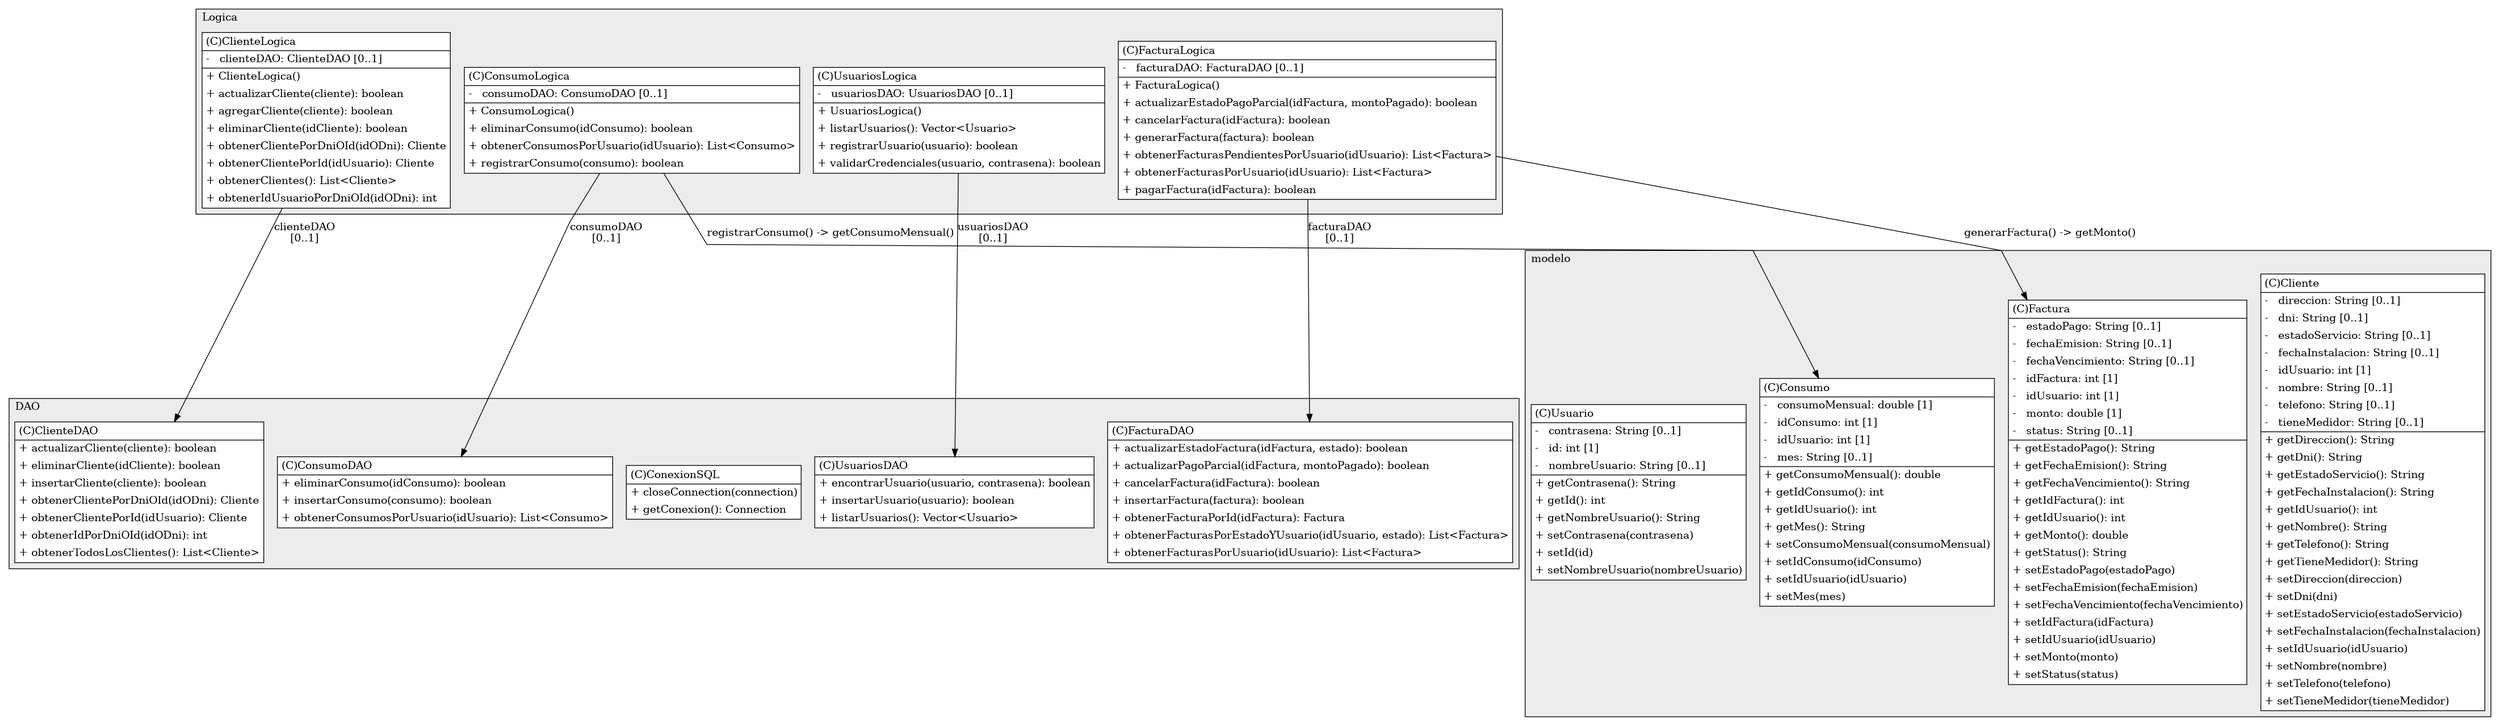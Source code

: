 @startuml
digraph g {
    rankdir="TB"
    splines=polyline
    

'nodes 
subgraph cluster_1068799386 { 
   	label=modelo
	labeljust=l
	fillcolor="#ececec"
	style=filled
   
   Cliente1068799386[
	label=<<TABLE BORDER="1" CELLBORDER="0" CELLPADDING="4" CELLSPACING="0">
<TR><TD ALIGN="LEFT" >(C)Cliente</TD></TR>
<HR/>
<TR><TD ALIGN="LEFT" >-   direccion: String [0..1]</TD></TR>
<TR><TD ALIGN="LEFT" >-   dni: String [0..1]</TD></TR>
<TR><TD ALIGN="LEFT" >-   estadoServicio: String [0..1]</TD></TR>
<TR><TD ALIGN="LEFT" >-   fechaInstalacion: String [0..1]</TD></TR>
<TR><TD ALIGN="LEFT" >-   idUsuario: int [1]</TD></TR>
<TR><TD ALIGN="LEFT" >-   nombre: String [0..1]</TD></TR>
<TR><TD ALIGN="LEFT" >-   telefono: String [0..1]</TD></TR>
<TR><TD ALIGN="LEFT" >-   tieneMedidor: String [0..1]</TD></TR>
<HR/>
<TR><TD ALIGN="LEFT" >+ getDireccion(): String</TD></TR>
<TR><TD ALIGN="LEFT" >+ getDni(): String</TD></TR>
<TR><TD ALIGN="LEFT" >+ getEstadoServicio(): String</TD></TR>
<TR><TD ALIGN="LEFT" >+ getFechaInstalacion(): String</TD></TR>
<TR><TD ALIGN="LEFT" >+ getIdUsuario(): int</TD></TR>
<TR><TD ALIGN="LEFT" >+ getNombre(): String</TD></TR>
<TR><TD ALIGN="LEFT" >+ getTelefono(): String</TD></TR>
<TR><TD ALIGN="LEFT" >+ getTieneMedidor(): String</TD></TR>
<TR><TD ALIGN="LEFT" >+ setDireccion(direccion)</TD></TR>
<TR><TD ALIGN="LEFT" >+ setDni(dni)</TD></TR>
<TR><TD ALIGN="LEFT" >+ setEstadoServicio(estadoServicio)</TD></TR>
<TR><TD ALIGN="LEFT" >+ setFechaInstalacion(fechaInstalacion)</TD></TR>
<TR><TD ALIGN="LEFT" >+ setIdUsuario(idUsuario)</TD></TR>
<TR><TD ALIGN="LEFT" >+ setNombre(nombre)</TD></TR>
<TR><TD ALIGN="LEFT" >+ setTelefono(telefono)</TD></TR>
<TR><TD ALIGN="LEFT" >+ setTieneMedidor(tieneMedidor)</TD></TR>
</TABLE>>
	style=filled
	margin=0
	shape=plaintext
	fillcolor="#FFFFFF"
];

Consumo1068799386[
	label=<<TABLE BORDER="1" CELLBORDER="0" CELLPADDING="4" CELLSPACING="0">
<TR><TD ALIGN="LEFT" >(C)Consumo</TD></TR>
<HR/>
<TR><TD ALIGN="LEFT" >-   consumoMensual: double [1]</TD></TR>
<TR><TD ALIGN="LEFT" >-   idConsumo: int [1]</TD></TR>
<TR><TD ALIGN="LEFT" >-   idUsuario: int [1]</TD></TR>
<TR><TD ALIGN="LEFT" >-   mes: String [0..1]</TD></TR>
<HR/>
<TR><TD ALIGN="LEFT" >+ getConsumoMensual(): double</TD></TR>
<TR><TD ALIGN="LEFT" >+ getIdConsumo(): int</TD></TR>
<TR><TD ALIGN="LEFT" >+ getIdUsuario(): int</TD></TR>
<TR><TD ALIGN="LEFT" >+ getMes(): String</TD></TR>
<TR><TD ALIGN="LEFT" >+ setConsumoMensual(consumoMensual)</TD></TR>
<TR><TD ALIGN="LEFT" >+ setIdConsumo(idConsumo)</TD></TR>
<TR><TD ALIGN="LEFT" >+ setIdUsuario(idUsuario)</TD></TR>
<TR><TD ALIGN="LEFT" >+ setMes(mes)</TD></TR>
</TABLE>>
	style=filled
	margin=0
	shape=plaintext
	fillcolor="#FFFFFF"
];
Factura1068799386[
	label=<<TABLE BORDER="1" CELLBORDER="0" CELLPADDING="4" CELLSPACING="0">
<TR><TD ALIGN="LEFT" >(C)Factura</TD></TR>
<HR/>
<TR><TD ALIGN="LEFT" >-   estadoPago: String [0..1]</TD></TR>
<TR><TD ALIGN="LEFT" >-   fechaEmision: String [0..1]</TD></TR>
<TR><TD ALIGN="LEFT" >-   fechaVencimiento: String [0..1]</TD></TR>
<TR><TD ALIGN="LEFT" >-   idFactura: int [1]</TD></TR>
<TR><TD ALIGN="LEFT" >-   idUsuario: int [1]</TD></TR>
<TR><TD ALIGN="LEFT" >-   monto: double [1]</TD></TR>
<TR><TD ALIGN="LEFT" >-   status: String [0..1]</TD></TR>
<HR/>
<TR><TD ALIGN="LEFT" >+ getEstadoPago(): String</TD></TR>
<TR><TD ALIGN="LEFT" >+ getFechaEmision(): String</TD></TR>
<TR><TD ALIGN="LEFT" >+ getFechaVencimiento(): String</TD></TR>
<TR><TD ALIGN="LEFT" >+ getIdFactura(): int</TD></TR>
<TR><TD ALIGN="LEFT" >+ getIdUsuario(): int</TD></TR>
<TR><TD ALIGN="LEFT" >+ getMonto(): double</TD></TR>
<TR><TD ALIGN="LEFT" >+ getStatus(): String</TD></TR>
<TR><TD ALIGN="LEFT" >+ setEstadoPago(estadoPago)</TD></TR>
<TR><TD ALIGN="LEFT" >+ setFechaEmision(fechaEmision)</TD></TR>
<TR><TD ALIGN="LEFT" >+ setFechaVencimiento(fechaVencimiento)</TD></TR>
<TR><TD ALIGN="LEFT" >+ setIdFactura(idFactura)</TD></TR>
<TR><TD ALIGN="LEFT" >+ setIdUsuario(idUsuario)</TD></TR>
<TR><TD ALIGN="LEFT" >+ setMonto(monto)</TD></TR>
<TR><TD ALIGN="LEFT" >+ setStatus(status)</TD></TR>
</TABLE>>
	style=filled
	margin=0
	shape=plaintext
	fillcolor="#FFFFFF"
];
Usuario1068799386[
	label=<<TABLE BORDER="1" CELLBORDER="0" CELLPADDING="4" CELLSPACING="0">
<TR><TD ALIGN="LEFT" >(C)Usuario</TD></TR>
<HR/>
<TR><TD ALIGN="LEFT" >-   contrasena: String [0..1]</TD></TR>
<TR><TD ALIGN="LEFT" >-   id: int [1]</TD></TR>
<TR><TD ALIGN="LEFT" >-   nombreUsuario: String [0..1]</TD></TR>
<HR/>
<TR><TD ALIGN="LEFT" >+ getContrasena(): String</TD></TR>
<TR><TD ALIGN="LEFT" >+ getId(): int</TD></TR>
<TR><TD ALIGN="LEFT" >+ getNombreUsuario(): String</TD></TR>
<TR><TD ALIGN="LEFT" >+ setContrasena(contrasena)</TD></TR>
<TR><TD ALIGN="LEFT" >+ setId(id)</TD></TR>
<TR><TD ALIGN="LEFT" >+ setNombreUsuario(nombreUsuario)</TD></TR>
</TABLE>>
	style=filled
	margin=0
	shape=plaintext
	fillcolor="#FFFFFF"
];
} 

subgraph cluster_2013468445 { 
   	label=Logica
	labeljust=l
	fillcolor="#ececec"
	style=filled
   
   ClienteLogica2013468445[
	label=<<TABLE BORDER="1" CELLBORDER="0" CELLPADDING="4" CELLSPACING="0">
<TR><TD ALIGN="LEFT" >(C)ClienteLogica</TD></TR>
<HR/>
<TR><TD ALIGN="LEFT" >-   clienteDAO: ClienteDAO [0..1]</TD></TR>
<HR/>
<TR><TD ALIGN="LEFT" >+ ClienteLogica()</TD></TR>
<TR><TD ALIGN="LEFT" >+ actualizarCliente(cliente): boolean</TD></TR>
<TR><TD ALIGN="LEFT" >+ agregarCliente(cliente): boolean</TD></TR>
<TR><TD ALIGN="LEFT" >+ eliminarCliente(idCliente): boolean</TD></TR>
<TR><TD ALIGN="LEFT" >+ obtenerClientePorDniOId(idODni): Cliente</TD></TR>
<TR><TD ALIGN="LEFT" >+ obtenerClientePorId(idUsuario): Cliente</TD></TR>
<TR><TD ALIGN="LEFT" >+ obtenerClientes(): List&lt;Cliente&gt;</TD></TR>
<TR><TD ALIGN="LEFT" >+ obtenerIdUsuarioPorDniOId(idODni): int</TD></TR>
</TABLE>>
	style=filled
	margin=0
	shape=plaintext
	fillcolor="#FFFFFF"
];
ConsumoLogica2013468445[
	label=<<TABLE BORDER="1" CELLBORDER="0" CELLPADDING="4" CELLSPACING="0">
<TR><TD ALIGN="LEFT" >(C)ConsumoLogica</TD></TR>
<HR/>
<TR><TD ALIGN="LEFT" >-   consumoDAO: ConsumoDAO [0..1]</TD></TR>
<HR/>
<TR><TD ALIGN="LEFT" >+ ConsumoLogica()</TD></TR>
<TR><TD ALIGN="LEFT" >+ eliminarConsumo(idConsumo): boolean</TD></TR>
<TR><TD ALIGN="LEFT" >+ obtenerConsumosPorUsuario(idUsuario): List&lt;Consumo&gt;</TD></TR>
<TR><TD ALIGN="LEFT" >+ registrarConsumo(consumo): boolean</TD></TR>
</TABLE>>
	style=filled
	margin=0
	shape=plaintext
	fillcolor="#FFFFFF"
];
FacturaLogica2013468445[
	label=<<TABLE BORDER="1" CELLBORDER="0" CELLPADDING="4" CELLSPACING="0">
<TR><TD ALIGN="LEFT" >(C)FacturaLogica</TD></TR>
<HR/>
<TR><TD ALIGN="LEFT" >-   facturaDAO: FacturaDAO [0..1]</TD></TR>
<HR/>
<TR><TD ALIGN="LEFT" >+ FacturaLogica()</TD></TR>
<TR><TD ALIGN="LEFT" >+ actualizarEstadoPagoParcial(idFactura, montoPagado): boolean</TD></TR>
<TR><TD ALIGN="LEFT" >+ cancelarFactura(idFactura): boolean</TD></TR>
<TR><TD ALIGN="LEFT" >+ generarFactura(factura): boolean</TD></TR>
<TR><TD ALIGN="LEFT" >+ obtenerFacturasPendientesPorUsuario(idUsuario): List&lt;Factura&gt;</TD></TR>
<TR><TD ALIGN="LEFT" >+ obtenerFacturasPorUsuario(idUsuario): List&lt;Factura&gt;</TD></TR>
<TR><TD ALIGN="LEFT" >+ pagarFactura(idFactura): boolean</TD></TR>
</TABLE>>
	style=filled
	margin=0
	shape=plaintext
	fillcolor="#FFFFFF"
];
UsuariosLogica2013468445[
	label=<<TABLE BORDER="1" CELLBORDER="0" CELLPADDING="4" CELLSPACING="0">
<TR><TD ALIGN="LEFT" >(C)UsuariosLogica</TD></TR>
<HR/>
<TR><TD ALIGN="LEFT" >-   usuariosDAO: UsuariosDAO [0..1]</TD></TR>
<HR/>
<TR><TD ALIGN="LEFT" >+ UsuariosLogica()</TD></TR>
<TR><TD ALIGN="LEFT" >+ listarUsuarios(): Vector&lt;Usuario&gt;</TD></TR>
<TR><TD ALIGN="LEFT" >+ registrarUsuario(usuario): boolean</TD></TR>
<TR><TD ALIGN="LEFT" >+ validarCredenciales(usuario, contrasena): boolean</TD></TR>
</TABLE>>
	style=filled
	margin=0
	shape=plaintext
	fillcolor="#FFFFFF"
];
} 
subgraph cluster_67442 { 
   	label=DAO
	labeljust=l
	fillcolor="#ececec"
	style=filled
   
   ClienteDAO67442[
	label=<<TABLE BORDER="1" CELLBORDER="0" CELLPADDING="4" CELLSPACING="0">
<TR><TD ALIGN="LEFT" >(C)ClienteDAO</TD></TR>
<HR/>
<TR><TD ALIGN="LEFT" >+ actualizarCliente(cliente): boolean</TD></TR>
<TR><TD ALIGN="LEFT" >+ eliminarCliente(idCliente): boolean</TD></TR>
<TR><TD ALIGN="LEFT" >+ insertarCliente(cliente): boolean</TD></TR>
<TR><TD ALIGN="LEFT" >+ obtenerClientePorDniOId(idODni): Cliente</TD></TR>
<TR><TD ALIGN="LEFT" >+ obtenerClientePorId(idUsuario): Cliente</TD></TR>
<TR><TD ALIGN="LEFT" >+ obtenerIdPorDniOId(idODni): int</TD></TR>
<TR><TD ALIGN="LEFT" >+ obtenerTodosLosClientes(): List&lt;Cliente&gt;</TD></TR>
</TABLE>>
	style=filled
	margin=0
	shape=plaintext
	fillcolor="#FFFFFF"
];

ConsumoDAO67442[
	label=<<TABLE BORDER="1" CELLBORDER="0" CELLPADDING="4" CELLSPACING="0">
<TR><TD ALIGN="LEFT" >(C)ConsumoDAO</TD></TR>
<HR/>
<TR><TD ALIGN="LEFT" >+ eliminarConsumo(idConsumo): boolean</TD></TR>
<TR><TD ALIGN="LEFT" >+ insertarConsumo(consumo): boolean</TD></TR>
<TR><TD ALIGN="LEFT" >+ obtenerConsumosPorUsuario(idUsuario): List&lt;Consumo&gt;</TD></TR>
</TABLE>>
	style=filled
	margin=0
	shape=plaintext
	fillcolor="#FFFFFF"
];

ConexionSQL67442[
	label=<<TABLE BORDER="1" CELLBORDER="0" CELLPADDING="4" CELLSPACING="0">
<TR><TD ALIGN="LEFT" >(C)ConexionSQL</TD></TR>
<HR/>
<TR><TD ALIGN="LEFT" >+ closeConnection(connection)</TD></TR>
<TR><TD ALIGN="LEFT" >+ getConexion(): Connection</TD></TR>
</TABLE>>
	style=filled
	margin=0
	shape=plaintext
	fillcolor="#FFFFFF"
];
FacturaDAO67442[
	label=<<TABLE BORDER="1" CELLBORDER="0" CELLPADDING="4" CELLSPACING="0">
<TR><TD ALIGN="LEFT" >(C)FacturaDAO</TD></TR>
<HR/>
<TR><TD ALIGN="LEFT" >+ actualizarEstadoFactura(idFactura, estado): boolean</TD></TR>
<TR><TD ALIGN="LEFT" >+ actualizarPagoParcial(idFactura, montoPagado): boolean</TD></TR>
<TR><TD ALIGN="LEFT" >+ cancelarFactura(idFactura): boolean</TD></TR>
<TR><TD ALIGN="LEFT" >+ insertarFactura(factura): boolean</TD></TR>
<TR><TD ALIGN="LEFT" >+ obtenerFacturaPorId(idFactura): Factura</TD></TR>
<TR><TD ALIGN="LEFT" >+ obtenerFacturasPorEstadoYUsuario(idUsuario, estado): List&lt;Factura&gt;</TD></TR>
<TR><TD ALIGN="LEFT" >+ obtenerFacturasPorUsuario(idUsuario): List&lt;Factura&gt;</TD></TR>
</TABLE>>
	style=filled
	margin=0
	shape=plaintext
	fillcolor="#FFFFFF"
];
UsuariosDAO67442[
	label=<<TABLE BORDER="1" CELLBORDER="0" CELLPADDING="4" CELLSPACING="0">
<TR><TD ALIGN="LEFT" >(C)UsuariosDAO</TD></TR>
<HR/>
<TR><TD ALIGN="LEFT" >+ encontrarUsuario(usuario, contrasena): boolean</TD></TR>
<TR><TD ALIGN="LEFT" >+ insertarUsuario(usuario): boolean</TD></TR>
<TR><TD ALIGN="LEFT" >+ listarUsuarios(): Vector&lt;Usuario&gt;</TD></TR>
</TABLE>>
	style=filled
	margin=0
	shape=plaintext
	fillcolor="#FFFFFF"
];
} 

'edges    
ClienteLogica2013468445 -> ClienteDAO67442[label="clienteDAO
[0..1]"];
ConsumoLogica2013468445 -> Consumo1068799386[label="registrarConsumo() -> getConsumoMensual()"];
ConsumoLogica2013468445 -> ConsumoDAO67442[label="consumoDAO
[0..1]"];
FacturaLogica2013468445 -> Factura1068799386[label="generarFactura() -> getMonto()"];
FacturaLogica2013468445 -> FacturaDAO67442[label="facturaDAO
[0..1]"];
UsuariosLogica2013468445 -> UsuariosDAO67442[label="usuariosDAO
[0..1]"];
}
@enduml